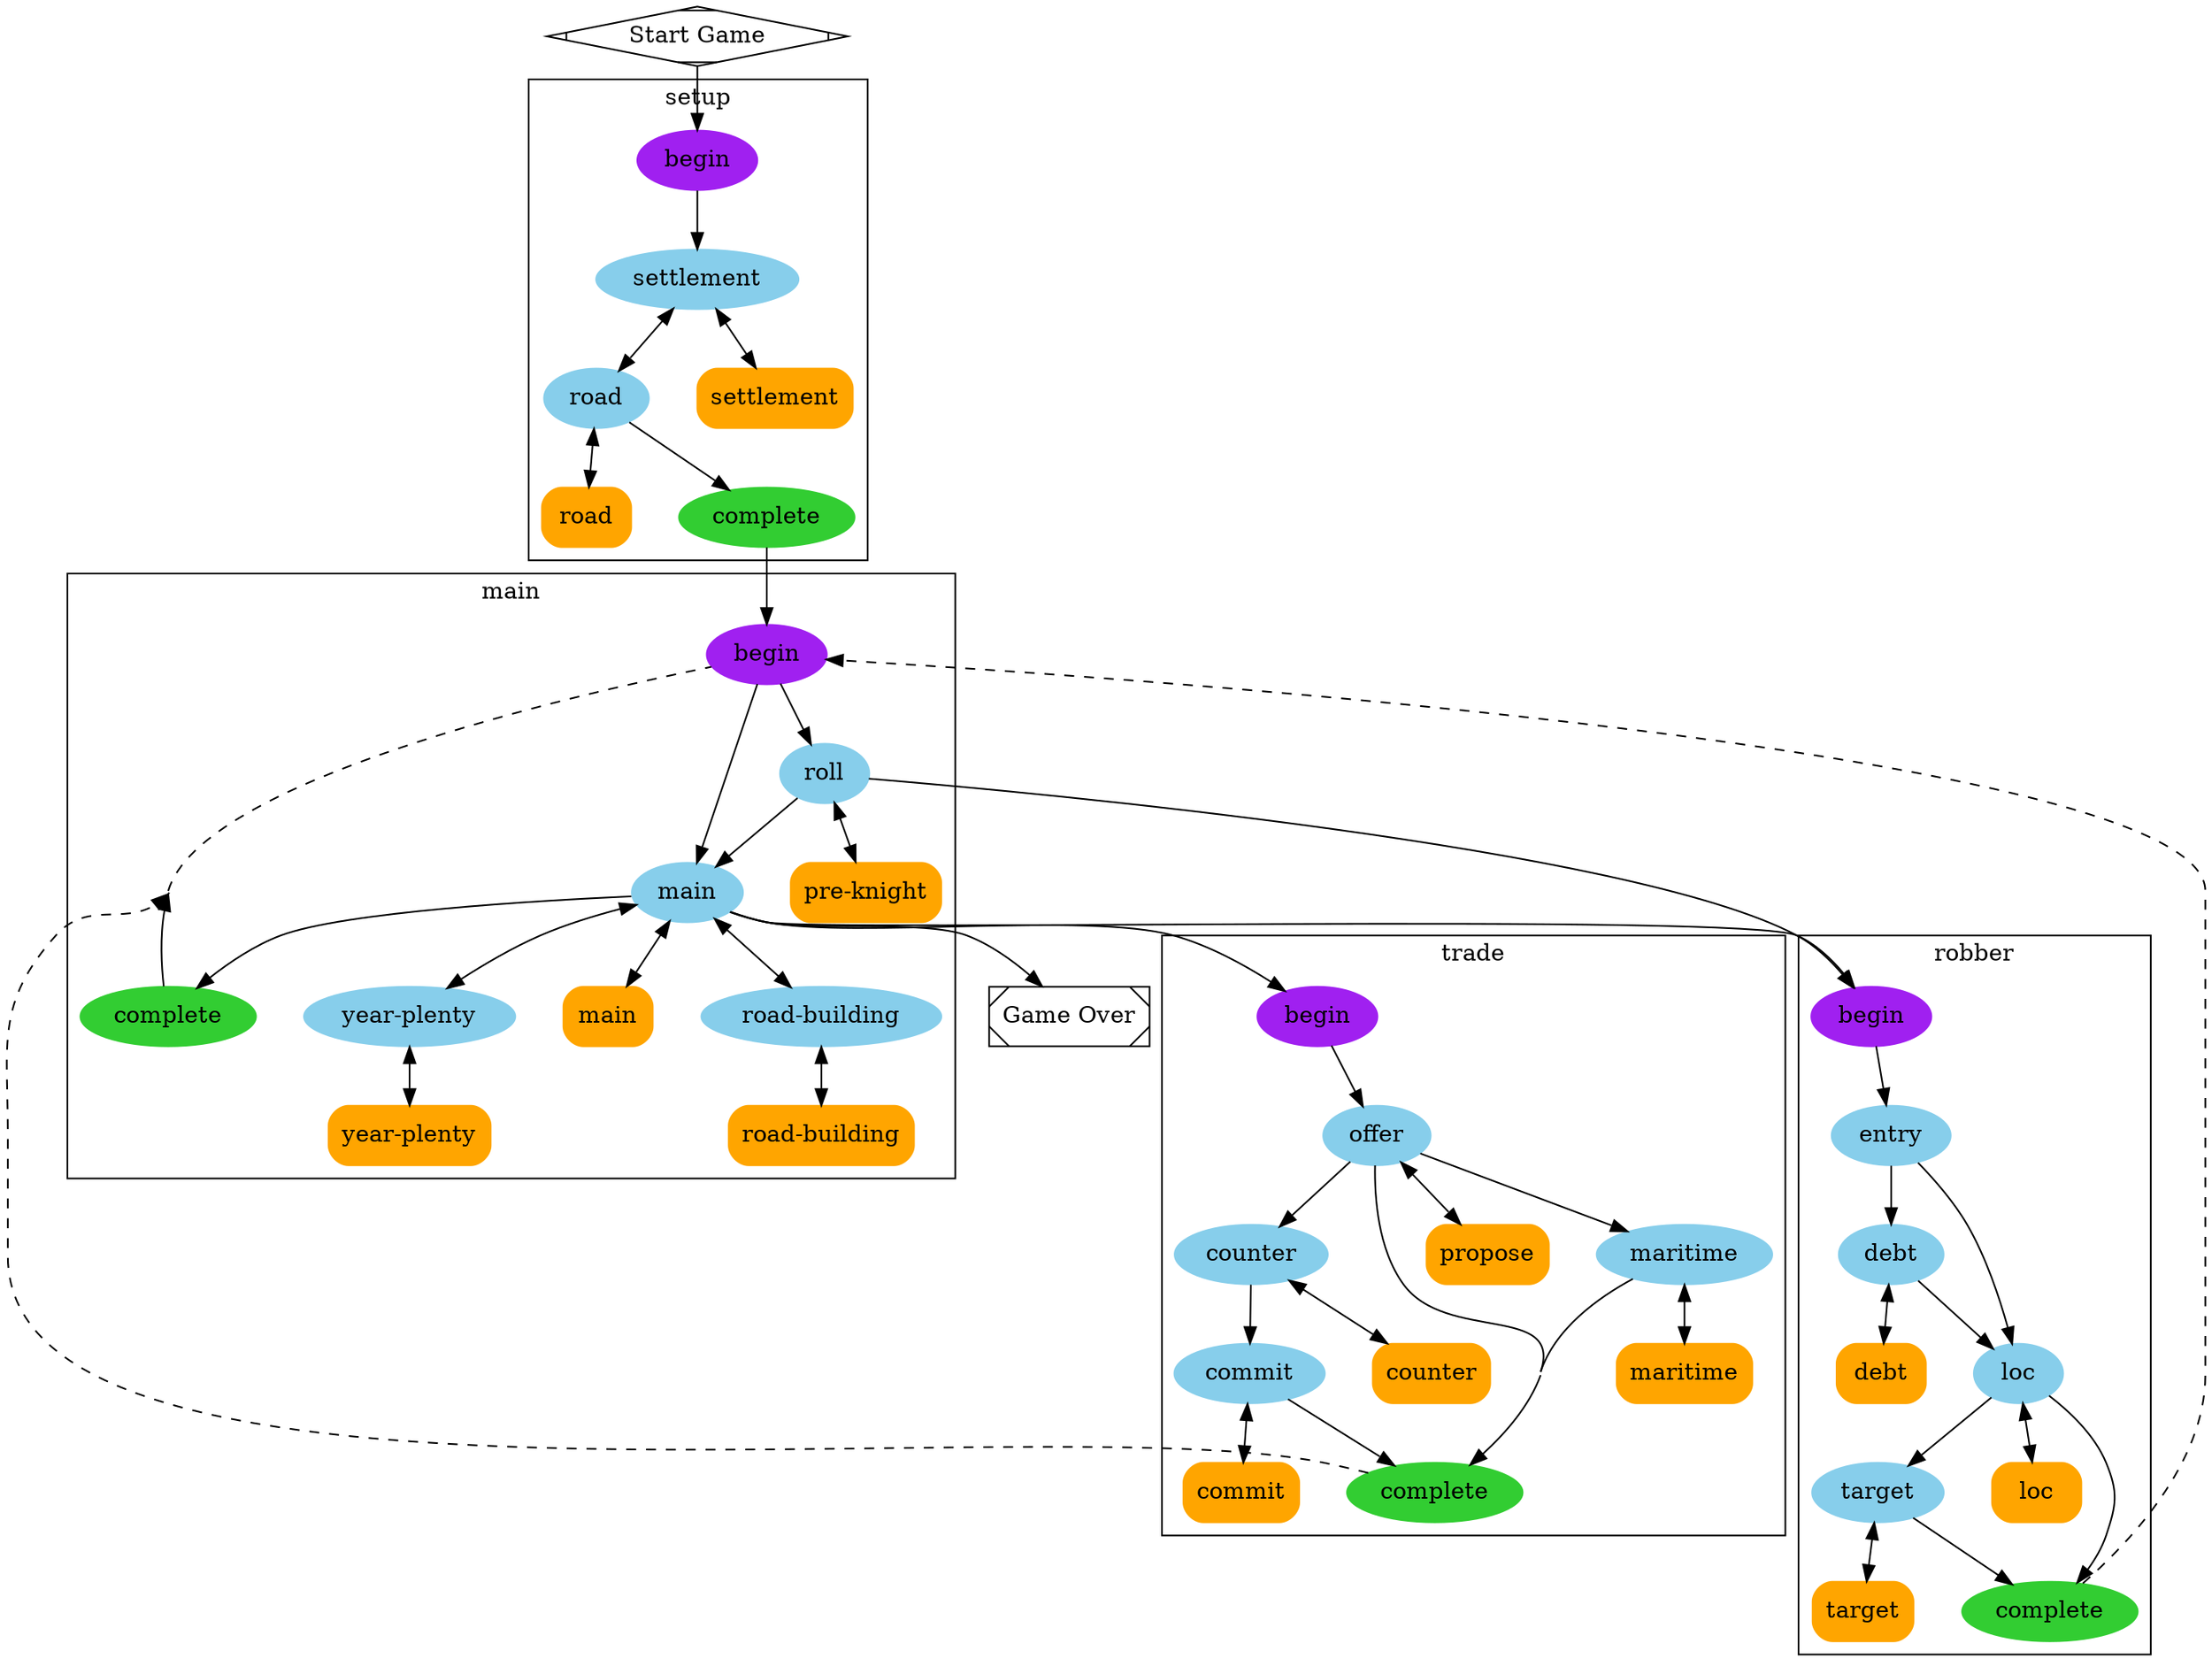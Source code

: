 digraph G {
	compound=true
	newrank=true
	splines=true
	concentrate=true
	nodesep=0.4
	subgraph cluster_setup {
		label=setup
		"PhaseNode(setup)" [label=begin color=purple style=filled]
		"StageNode(setup.settlement)" [label=settlement color=skyblue style=filled]
		"StageNode(setup.road)" [label=road color=skyblue style=filled]
		"DecisionNode(setup.settlement)" [label=settlement color=orange shape=rect style="rounded,filled"]
		"DecisionNode(setup.road)" [label=road color=orange shape=rect style="rounded,filled"]
		"CompleteNode(setup complete)" [label=complete color=limegreen style=filled]
	}
	subgraph cluster_main {
		label=main
		"PhaseNode(main)" [label=begin color=purple style=filled]
		"StageNode(main.roll)" [label=roll color=skyblue style=filled]
		"StageNode(main.main)" [label=main color=skyblue style=filled]
		"StageNode(main.road-building)" [label="road-building" color=skyblue style=filled]
		"StageNode(main.year-plenty)" [label="year-plenty" color=skyblue style=filled]
		"DecisionNode(main.pre-knight)" [label="pre-knight" color=orange shape=rect style="rounded,filled"]
		"DecisionNode(main.main)" [label=main color=orange shape=rect style="rounded,filled"]
		"DecisionNode(main.road-building)" [label="road-building" color=orange shape=rect style="rounded,filled"]
		"DecisionNode(main.year-plenty)" [label="year-plenty" color=orange shape=rect style="rounded,filled"]
		"CompleteNode(main complete)" [label=complete color=limegreen style=filled]
	}
	subgraph cluster_trade {
		label=trade
		"PhaseNode(trade)" [label=begin color=purple style=filled]
		"StageNode(trade.offer)" [label=offer color=skyblue style=filled]
		"StageNode(trade.counter)" [label=counter color=skyblue style=filled]
		"StageNode(trade.commit)" [label=commit color=skyblue style=filled]
		"StageNode(trade.maritime)" [label=maritime color=skyblue style=filled]
		"DecisionNode(trade.propose)" [label=propose color=orange shape=rect style="rounded,filled"]
		"DecisionNode(trade.counter)" [label=counter color=orange shape=rect style="rounded,filled"]
		"DecisionNode(trade.commit)" [label=commit color=orange shape=rect style="rounded,filled"]
		"DecisionNode(trade.maritime)" [label=maritime color=orange shape=rect style="rounded,filled"]
		"CompleteNode(trade complete)" [label=complete color=limegreen style=filled]
	}
	subgraph cluster_robber {
		label=robber
		"PhaseNode(robber)" [label=begin color=purple style=filled]
		"StageNode(robber.entry)" [label=entry color=skyblue style=filled]
		"StageNode(robber.debt)" [label=debt color=skyblue style=filled]
		"StageNode(robber.loc)" [label=loc color=skyblue style=filled]
		"StageNode(robber.target)" [label=target color=skyblue style=filled]
		"DecisionNode(robber.debt)" [label=debt color=orange shape=rect style="rounded,filled"]
		"DecisionNode(robber.loc)" [label=loc color=orange shape=rect style="rounded,filled"]
		"DecisionNode(robber.target)" [label=target color=orange shape=rect style="rounded,filled"]
		"CompleteNode(robber complete)" [label=complete color=limegreen style=filled]
	}
	"GameOverNode(Game Over)" [label="Game Over" shape=rect style=diagonals]
	"StartNode(Start Game)" [label="Start Game" shape=diamond style=diagonals]
	"PhaseNode(setup)" -> "StageNode(setup.settlement)"
	"PhaseNode(main)" -> "StageNode(main.roll)"
	"PhaseNode(trade)" -> "StageNode(trade.offer)"
	"PhaseNode(robber)" -> "StageNode(robber.entry)"
	"PhaseNode(main)" -> "StageNode(main.main)"
	"StageNode(setup.settlement)" -> "DecisionNode(setup.settlement)"
	"DecisionNode(setup.settlement)" -> "StageNode(setup.settlement)" [style=dotted]
	"StageNode(setup.settlement)" -> "StageNode(setup.road)"
	"StageNode(setup.road)" -> "DecisionNode(setup.road)"
	"DecisionNode(setup.road)" -> "StageNode(setup.road)" [style=dotted]
	"StageNode(setup.road)" -> "CompleteNode(setup complete)"
	"CompleteNode(setup complete)" -> "PhaseNode(main)"
	"StageNode(setup.road)" -> "StageNode(setup.settlement)"
	"StageNode(main.roll)" -> "PhaseNode(robber)"
	"StageNode(main.roll)" -> "DecisionNode(main.pre-knight)"
	"DecisionNode(main.pre-knight)" -> "StageNode(main.roll)" [style=dotted]
	"StageNode(main.roll)" -> "StageNode(main.main)"
	"StageNode(main.main)" -> "DecisionNode(main.main)"
	"DecisionNode(main.main)" -> "StageNode(main.main)" [style=dotted]
	"StageNode(main.main)" -> "CompleteNode(main complete)"
	"CompleteNode(main complete)" -> "PhaseNode(main)"
	"StageNode(main.main)" -> "PhaseNode(trade)"
	"StageNode(main.main)" -> "PhaseNode(robber)"
	"StageNode(main.main)" -> "StageNode(main.year-plenty)"
	"StageNode(main.main)" -> "StageNode(main.road-building)"
	"StageNode(main.main)" -> "GameOverNode(Game Over)"
	"StageNode(main.road-building)" -> "StageNode(main.main)"
	"StageNode(main.road-building)" -> "DecisionNode(main.road-building)"
	"DecisionNode(main.road-building)" -> "StageNode(main.road-building)" [style=dotted]
	"StageNode(main.year-plenty)" -> "DecisionNode(main.year-plenty)"
	"DecisionNode(main.year-plenty)" -> "StageNode(main.year-plenty)" [style=dotted]
	"StageNode(main.year-plenty)" -> "StageNode(main.main)"
	"StageNode(trade.offer)" -> "CompleteNode(trade complete)"
	"CompleteNode(trade complete)" -> "PhaseNode(main)" [style=dashed]
	"StageNode(trade.offer)" -> "StageNode(trade.maritime)"
	"StageNode(trade.offer)" -> "StageNode(trade.counter)"
	"StageNode(trade.offer)" -> "DecisionNode(trade.propose)"
	"DecisionNode(trade.propose)" -> "StageNode(trade.offer)" [style=dotted]
	"StageNode(trade.counter)" -> "StageNode(trade.commit)"
	"StageNode(trade.counter)" -> "DecisionNode(trade.counter)"
	"DecisionNode(trade.counter)" -> "StageNode(trade.counter)" [style=dotted]
	"StageNode(trade.commit)" -> "DecisionNode(trade.commit)"
	"DecisionNode(trade.commit)" -> "StageNode(trade.commit)" [style=dotted]
	"StageNode(trade.commit)" -> "CompleteNode(trade complete)"
	"StageNode(trade.maritime)" -> "DecisionNode(trade.maritime)"
	"DecisionNode(trade.maritime)" -> "StageNode(trade.maritime)" [style=dotted]
	"StageNode(trade.maritime)" -> "CompleteNode(trade complete)"
	"StageNode(robber.entry)" -> "StageNode(robber.debt)"
	"StageNode(robber.entry)" -> "StageNode(robber.loc)"
	"StageNode(robber.debt)" -> "DecisionNode(robber.debt)"
	"DecisionNode(robber.debt)" -> "StageNode(robber.debt)" [style=dotted]
	"StageNode(robber.debt)" -> "StageNode(robber.loc)"
	"StageNode(robber.loc)" -> "DecisionNode(robber.loc)"
	"DecisionNode(robber.loc)" -> "StageNode(robber.loc)" [style=dotted]
	"StageNode(robber.loc)" -> "CompleteNode(robber complete)"
	"CompleteNode(robber complete)" -> "PhaseNode(main)" [style=dashed]
	"StageNode(robber.loc)" -> "StageNode(robber.target)"
	"StageNode(robber.target)" -> "DecisionNode(robber.target)"
	"DecisionNode(robber.target)" -> "StageNode(robber.target)" [style=dotted]
	"StageNode(robber.target)" -> "CompleteNode(robber complete)"
	"StartNode(Start Game)" -> "PhaseNode(setup)"
}
